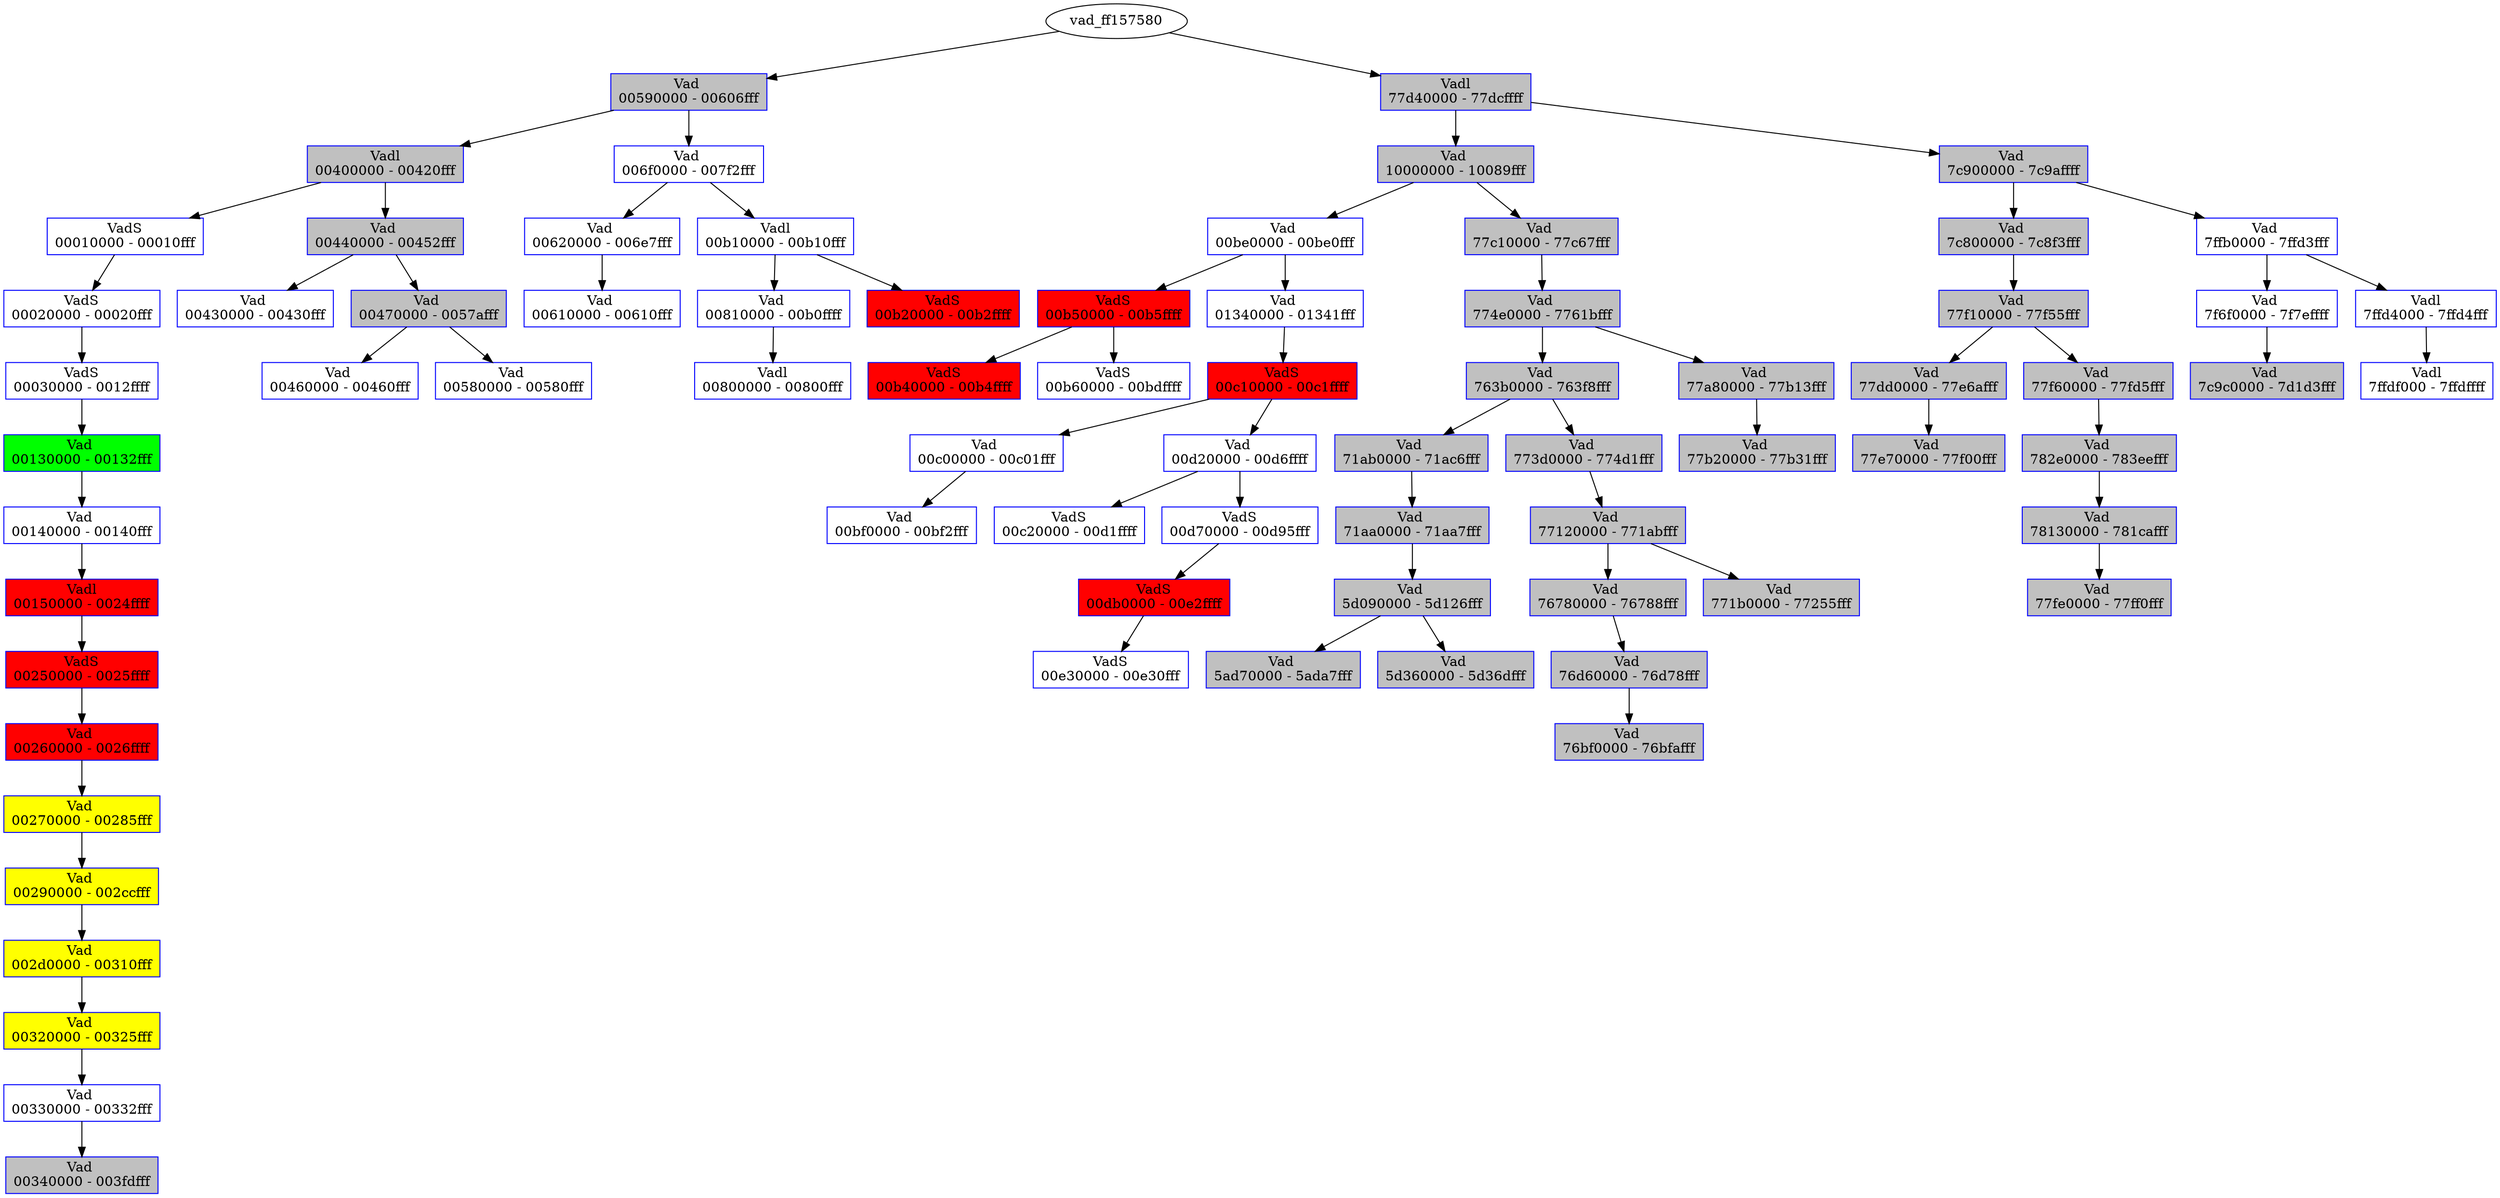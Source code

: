 /* Pid:    432 */
digraph processtree {
graph [rankdir = "TB"];
vad_ff157580 -> vad_ff2a0ad8
vad_ff2a0ad8 [label = "{ Vad \n00590000 - 00606fff }"shape = "record" color = "blue" style = "filled" fillcolor = "gray"];
vad_ff2a0ad8 -> vad_80f33958
vad_80f33958 [label = "{ Vadl\n00400000 - 00420fff }"shape = "record" color = "blue" style = "filled" fillcolor = "gray"];
vad_80f33958 -> vad_80fcd840
vad_80fcd840 [label = "{ VadS\n00010000 - 00010fff }"shape = "record" color = "blue" style = "filled" fillcolor = "white"];
vad_80fcd840 -> vad_ff23e040
vad_ff23e040 [label = "{ VadS\n00020000 - 00020fff }"shape = "record" color = "blue" style = "filled" fillcolor = "white"];
vad_ff23e040 -> vad_80f09168
vad_80f09168 [label = "{ VadS\n00030000 - 0012ffff }"shape = "record" color = "blue" style = "filled" fillcolor = "white"];
vad_80f09168 -> vad_80f05d40
vad_80f05d40 [label = "{ Vad \n00130000 - 00132fff }"shape = "record" color = "blue" style = "filled" fillcolor = "green"];
vad_80f05d40 -> vad_ff1e3c20
vad_ff1e3c20 [label = "{ Vad \n00140000 - 00140fff }"shape = "record" color = "blue" style = "filled" fillcolor = "white"];
vad_ff1e3c20 -> vad_ff3a0cb8
vad_ff3a0cb8 [label = "{ Vadl\n00150000 - 0024ffff }"shape = "record" color = "blue" style = "filled" fillcolor = "red"];
vad_ff3a0cb8 -> vad_ff1ff398
vad_ff1ff398 [label = "{ VadS\n00250000 - 0025ffff }"shape = "record" color = "blue" style = "filled" fillcolor = "red"];
vad_ff1ff398 -> vad_ff136538
vad_ff136538 [label = "{ Vad \n00260000 - 0026ffff }"shape = "record" color = "blue" style = "filled" fillcolor = "red"];
vad_ff136538 -> vad_ff136598
vad_ff136598 [label = "{ Vad \n00270000 - 00285fff }"shape = "record" color = "blue" style = "filled" fillcolor = "yellow"];
vad_ff136598 -> vad_ff120618
vad_ff120618 [label = "{ Vad \n00290000 - 002ccfff }"shape = "record" color = "blue" style = "filled" fillcolor = "yellow"];
vad_ff120618 -> vad_ff157520
vad_ff157520 [label = "{ Vad \n002d0000 - 00310fff }"shape = "record" color = "blue" style = "filled" fillcolor = "yellow"];
vad_ff157520 -> vad_ff2535a8
vad_ff2535a8 [label = "{ Vad \n00320000 - 00325fff }"shape = "record" color = "blue" style = "filled" fillcolor = "yellow"];
vad_ff2535a8 -> vad_ff141ac0
vad_ff141ac0 [label = "{ Vad \n00330000 - 00332fff }"shape = "record" color = "blue" style = "filled" fillcolor = "white"];
vad_ff141ac0 -> vad_ff223268
vad_ff223268 [label = "{ Vad \n00340000 - 003fdfff }"shape = "record" color = "blue" style = "filled" fillcolor = "gray"];
vad_80f33958 -> vad_ff23e1c8
vad_ff23e1c8 [label = "{ Vad \n00440000 - 00452fff }"shape = "record" color = "blue" style = "filled" fillcolor = "gray"];
vad_ff23e1c8 -> vad_ff21a1c8
vad_ff21a1c8 [label = "{ Vad \n00430000 - 00430fff }"shape = "record" color = "blue" style = "filled" fillcolor = "white"];
vad_ff23e1c8 -> vad_ff2a0bd0
vad_ff2a0bd0 [label = "{ Vad \n00470000 - 0057afff }"shape = "record" color = "blue" style = "filled" fillcolor = "gray"];
vad_ff2a0bd0 -> vad_ff2a0ba0
vad_ff2a0ba0 [label = "{ Vad \n00460000 - 00460fff }"shape = "record" color = "blue" style = "filled" fillcolor = "white"];
vad_ff2a0bd0 -> vad_80f0aa58
vad_80f0aa58 [label = "{ Vad \n00580000 - 00580fff }"shape = "record" color = "blue" style = "filled" fillcolor = "white"];
vad_ff2a0ad8 -> vad_ff141708
vad_ff141708 [label = "{ Vad \n006f0000 - 007f2fff }"shape = "record" color = "blue" style = "filled" fillcolor = "white"];
vad_ff141708 -> vad_ff159d98
vad_ff159d98 [label = "{ Vad \n00620000 - 006e7fff }"shape = "record" color = "blue" style = "filled" fillcolor = "white"];
vad_ff159d98 -> vad_81027e60
vad_81027e60 [label = "{ Vad \n00610000 - 00610fff }"shape = "record" color = "blue" style = "filled" fillcolor = "white"];
vad_ff141708 -> vad_ff21c488
vad_ff21c488 [label = "{ Vadl\n00b10000 - 00b10fff }"shape = "record" color = "blue" style = "filled" fillcolor = "white"];
vad_ff21c488 -> vad_ff1416a8
vad_ff1416a8 [label = "{ Vad \n00810000 - 00b0ffff }"shape = "record" color = "blue" style = "filled" fillcolor = "white"];
vad_ff1416a8 -> vad_ff21c408
vad_ff21c408 [label = "{ Vadl\n00800000 - 00800fff }"shape = "record" color = "blue" style = "filled" fillcolor = "white"];
vad_ff21c488 -> vad_ff202d80
vad_ff202d80 [label = "{ VadS\n00b20000 - 00b2ffff }"shape = "record" color = "blue" style = "filled" fillcolor = "red"];
vad_ff157580 -> vad_ff284b88
vad_ff284b88 [label = "{ Vadl\n77d40000 - 77dcffff }"shape = "record" color = "blue" style = "filled" fillcolor = "gray"];
vad_ff284b88 -> vad_ff23d430
vad_ff23d430 [label = "{ Vad \n10000000 - 10089fff }"shape = "record" color = "blue" style = "filled" fillcolor = "gray"];
vad_ff23d430 -> vad_ff139148
vad_ff139148 [label = "{ Vad \n00be0000 - 00be0fff }"shape = "record" color = "blue" style = "filled" fillcolor = "white"];
vad_ff139148 -> vad_80f72648
vad_80f72648 [label = "{ VadS\n00b50000 - 00b5ffff }"shape = "record" color = "blue" style = "filled" fillcolor = "red"];
vad_80f72648 -> vad_ff22ad80
vad_ff22ad80 [label = "{ VadS\n00b40000 - 00b4ffff }"shape = "record" color = "blue" style = "filled" fillcolor = "red"];
vad_80f72648 -> vad_ff29fad8
vad_ff29fad8 [label = "{ VadS\n00b60000 - 00bdffff }"shape = "record" color = "blue" style = "filled" fillcolor = "white"];
vad_ff139148 -> vad_ff136ed0
vad_ff136ed0 [label = "{ Vad \n01340000 - 01341fff }"shape = "record" color = "blue" style = "filled" fillcolor = "white"];
vad_ff136ed0 -> vad_ff3b41a8
vad_ff3b41a8 [label = "{ VadS\n00c10000 - 00c1ffff }"shape = "record" color = "blue" style = "filled" fillcolor = "red"];
vad_ff3b41a8 -> vad_ff1393b8
vad_ff1393b8 [label = "{ Vad \n00c00000 - 00c01fff }"shape = "record" color = "blue" style = "filled" fillcolor = "white"];
vad_ff1393b8 -> vad_ff139280
vad_ff139280 [label = "{ Vad \n00bf0000 - 00bf2fff }"shape = "record" color = "blue" style = "filled" fillcolor = "white"];
vad_ff3b41a8 -> vad_ff141a68
vad_ff141a68 [label = "{ Vad \n00d20000 - 00d6ffff }"shape = "record" color = "blue" style = "filled" fillcolor = "white"];
vad_ff141a68 -> vad_ff3ac108
vad_ff3ac108 [label = "{ VadS\n00c20000 - 00d1ffff }"shape = "record" color = "blue" style = "filled" fillcolor = "white"];
vad_ff141a68 -> vad_ff23d840
vad_ff23d840 [label = "{ VadS\n00d70000 - 00d95fff }"shape = "record" color = "blue" style = "filled" fillcolor = "white"];
vad_ff23d840 -> vad_80fcdaa0
vad_80fcdaa0 [label = "{ VadS\n00db0000 - 00e2ffff }"shape = "record" color = "blue" style = "filled" fillcolor = "red"];
vad_80fcdaa0 -> vad_ff280958
vad_ff280958 [label = "{ VadS\n00e30000 - 00e30fff }"shape = "record" color = "blue" style = "filled" fillcolor = "white"];
vad_ff23d430 -> vad_ff136dd0
vad_ff136dd0 [label = "{ Vad \n77c10000 - 77c67fff }"shape = "record" color = "blue" style = "filled" fillcolor = "gray"];
vad_ff136dd0 -> vad_80fa2d68
vad_80fa2d68 [label = "{ Vad \n774e0000 - 7761bfff }"shape = "record" color = "blue" style = "filled" fillcolor = "gray"];
vad_80fa2d68 -> vad_ff2361c8
vad_ff2361c8 [label = "{ Vad \n763b0000 - 763f8fff }"shape = "record" color = "blue" style = "filled" fillcolor = "gray"];
vad_ff2361c8 -> vad_80ef9a90
vad_80ef9a90 [label = "{ Vad \n71ab0000 - 71ac6fff }"shape = "record" color = "blue" style = "filled" fillcolor = "gray"];
vad_80ef9a90 -> vad_ff361198
vad_ff361198 [label = "{ Vad \n71aa0000 - 71aa7fff }"shape = "record" color = "blue" style = "filled" fillcolor = "gray"];
vad_ff361198 -> vad_ff159f40
vad_ff159f40 [label = "{ Vad \n5d090000 - 5d126fff }"shape = "record" color = "blue" style = "filled" fillcolor = "gray"];
vad_ff159f40 -> vad_80f01aa8
vad_80f01aa8 [label = "{ Vad \n5ad70000 - 5ada7fff }"shape = "record" color = "blue" style = "filled" fillcolor = "gray"];
vad_ff159f40 -> vad_ff136fa0
vad_ff136fa0 [label = "{ Vad \n5d360000 - 5d36dfff }"shape = "record" color = "blue" style = "filled" fillcolor = "gray"];
vad_ff2361c8 -> vad_80fedb58
vad_80fedb58 [label = "{ Vad \n773d0000 - 774d1fff }"shape = "record" color = "blue" style = "filled" fillcolor = "gray"];
vad_80fedb58 -> vad_ff1f6268
vad_ff1f6268 [label = "{ Vad \n77120000 - 771abfff }"shape = "record" color = "blue" style = "filled" fillcolor = "gray"];
vad_ff1f6268 -> vad_ff139218
vad_ff139218 [label = "{ Vad \n76780000 - 76788fff }"shape = "record" color = "blue" style = "filled" fillcolor = "gray"];
vad_ff139218 -> vad_ff1392e8
vad_ff1392e8 [label = "{ Vad \n76d60000 - 76d78fff }"shape = "record" color = "blue" style = "filled" fillcolor = "gray"];
vad_ff1392e8 -> vad_810002d8
vad_810002d8 [label = "{ Vad \n76bf0000 - 76bfafff }"shape = "record" color = "blue" style = "filled" fillcolor = "gray"];
vad_ff1f6268 -> vad_810007e0
vad_810007e0 [label = "{ Vad \n771b0000 - 77255fff }"shape = "record" color = "blue" style = "filled" fillcolor = "gray"];
vad_80fa2d68 -> vad_81000840
vad_81000840 [label = "{ Vad \n77a80000 - 77b13fff }"shape = "record" color = "blue" style = "filled" fillcolor = "gray"];
vad_81000840 -> vad_81000810
vad_81000810 [label = "{ Vad \n77b20000 - 77b31fff }"shape = "record" color = "blue" style = "filled" fillcolor = "gray"];
vad_ff284b88 -> vad_80f76610
vad_80f76610 [label = "{ Vad \n7c900000 - 7c9affff }"shape = "record" color = "blue" style = "filled" fillcolor = "gray"];
vad_80f76610 -> vad_ff136508
vad_ff136508 [label = "{ Vad \n7c800000 - 7c8f3fff }"shape = "record" color = "blue" style = "filled" fillcolor = "gray"];
vad_ff136508 -> vad_ff1485e8
vad_ff1485e8 [label = "{ Vad \n77f10000 - 77f55fff }"shape = "record" color = "blue" style = "filled" fillcolor = "gray"];
vad_ff1485e8 -> vad_ff157ca8
vad_ff157ca8 [label = "{ Vad \n77dd0000 - 77e6afff }"shape = "record" color = "blue" style = "filled" fillcolor = "gray"];
vad_ff157ca8 -> vad_ff13b7d0
vad_ff13b7d0 [label = "{ Vad \n77e70000 - 77f00fff }"shape = "record" color = "blue" style = "filled" fillcolor = "gray"];
vad_ff1485e8 -> vad_ff1e3b60
vad_ff1e3b60 [label = "{ Vad \n77f60000 - 77fd5fff }"shape = "record" color = "blue" style = "filled" fillcolor = "gray"];
vad_ff1e3b60 -> vad_ff21bc40
vad_ff21bc40 [label = "{ Vad \n782e0000 - 783eefff }"shape = "record" color = "blue" style = "filled" fillcolor = "gray"];
vad_ff21bc40 -> vad_ff3d8fd8
vad_ff3d8fd8 [label = "{ Vad \n78130000 - 781cafff }"shape = "record" color = "blue" style = "filled" fillcolor = "gray"];
vad_ff3d8fd8 -> vad_81000338
vad_81000338 [label = "{ Vad \n77fe0000 - 77ff0fff }"shape = "record" color = "blue" style = "filled" fillcolor = "gray"];
vad_80f76610 -> vad_ff1e3cf0
vad_ff1e3cf0 [label = "{ Vad \n7ffb0000 - 7ffd3fff }"shape = "record" color = "blue" style = "filled" fillcolor = "white"];
vad_ff1e3cf0 -> vad_ff377c00
vad_ff377c00 [label = "{ Vad \n7f6f0000 - 7f7effff }"shape = "record" color = "blue" style = "filled" fillcolor = "white"];
vad_ff377c00 -> vad_ff141b20
vad_ff141b20 [label = "{ Vad \n7c9c0000 - 7d1d3fff }"shape = "record" color = "blue" style = "filled" fillcolor = "gray"];
vad_ff1e3cf0 -> vad_80f099c0
vad_80f099c0 [label = "{ Vadl\n7ffd4000 - 7ffd4fff }"shape = "record" color = "blue" style = "filled" fillcolor = "white"];
vad_80f099c0 -> vad_ff25dc78
vad_ff25dc78 [label = "{ Vadl\n7ffdf000 - 7ffdffff }"shape = "record" color = "blue" style = "filled" fillcolor = "white"];
}
